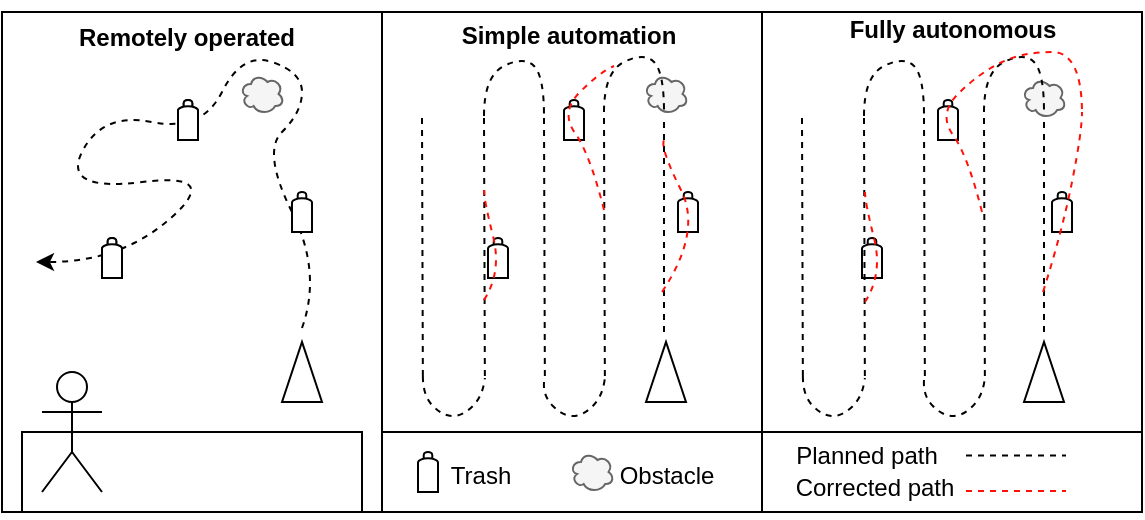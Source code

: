 <mxfile version="21.2.9" type="device">
  <diagram name="Page-1" id="pQXiMIiuuoNuS67WZc6c">
    <mxGraphModel dx="956" dy="636" grid="1" gridSize="10" guides="1" tooltips="1" connect="1" arrows="1" fold="1" page="1" pageScale="1" pageWidth="850" pageHeight="1100" math="0" shadow="0">
      <root>
        <mxCell id="0" />
        <mxCell id="1" parent="0" />
        <mxCell id="JehX5wkXH-OCQ7s4x-Md-1" value="" style="rounded=0;whiteSpace=wrap;html=1;" vertex="1" parent="1">
          <mxGeometry x="130" y="240" width="190" height="250" as="geometry" />
        </mxCell>
        <mxCell id="JehX5wkXH-OCQ7s4x-Md-2" value="" style="rounded=0;whiteSpace=wrap;html=1;" vertex="1" parent="1">
          <mxGeometry x="320" y="240" width="190" height="250" as="geometry" />
        </mxCell>
        <mxCell id="JehX5wkXH-OCQ7s4x-Md-3" value="" style="rounded=0;whiteSpace=wrap;html=1;" vertex="1" parent="1">
          <mxGeometry x="510" y="240" width="190" height="250" as="geometry" />
        </mxCell>
        <mxCell id="JehX5wkXH-OCQ7s4x-Md-6" value="" style="whiteSpace=wrap;html=1;" vertex="1" parent="1">
          <mxGeometry x="140" y="450" width="170" height="40" as="geometry" />
        </mxCell>
        <mxCell id="JehX5wkXH-OCQ7s4x-Md-7" value="" style="whiteSpace=wrap;html=1;" vertex="1" parent="1">
          <mxGeometry x="320" y="450" width="190" height="40" as="geometry" />
        </mxCell>
        <mxCell id="JehX5wkXH-OCQ7s4x-Md-8" value="" style="whiteSpace=wrap;html=1;" vertex="1" parent="1">
          <mxGeometry x="510" y="450" width="190" height="40" as="geometry" />
        </mxCell>
        <mxCell id="JehX5wkXH-OCQ7s4x-Md-5" value="Actor" style="shape=umlActor;verticalLabelPosition=bottom;verticalAlign=top;html=1;outlineConnect=0;fontColor=none;noLabel=1;" vertex="1" parent="1">
          <mxGeometry x="150" y="420" width="30" height="60" as="geometry" />
        </mxCell>
        <mxCell id="JehX5wkXH-OCQ7s4x-Md-13" value="" style="curved=1;endArrow=classic;html=1;rounded=0;dashed=1;" edge="1" parent="1">
          <mxGeometry width="50" height="50" relative="1" as="geometry">
            <mxPoint x="280" y="398" as="sourcePoint" />
            <mxPoint x="147" y="365" as="targetPoint" />
            <Array as="points">
              <mxPoint x="290" y="370" />
              <mxPoint x="260" y="310" />
              <mxPoint x="280" y="290" />
              <mxPoint x="280" y="270" />
              <mxPoint x="250" y="260" />
              <mxPoint x="230" y="300" />
              <mxPoint x="180" y="290" />
              <mxPoint x="160" y="330" />
              <mxPoint x="240" y="320" />
              <mxPoint x="190" y="365" />
            </Array>
          </mxGeometry>
        </mxCell>
        <mxCell id="JehX5wkXH-OCQ7s4x-Md-16" value="" style="shape=mxgraph.pid.vessels.gas_bottle;html=1;pointerEvents=1;align=center;verticalLabelPosition=bottom;verticalAlign=top;dashed=0;" vertex="1" parent="1">
          <mxGeometry x="180" y="353" width="10" height="20" as="geometry" />
        </mxCell>
        <mxCell id="JehX5wkXH-OCQ7s4x-Md-18" value="" style="triangle;whiteSpace=wrap;html=1;rotation=-90;" vertex="1" parent="1">
          <mxGeometry x="265" y="410" width="30" height="20" as="geometry" />
        </mxCell>
        <mxCell id="JehX5wkXH-OCQ7s4x-Md-20" value="" style="shape=mxgraph.pid.vessels.gas_bottle;html=1;pointerEvents=1;align=center;verticalLabelPosition=bottom;verticalAlign=top;dashed=0;" vertex="1" parent="1">
          <mxGeometry x="275" y="330" width="10" height="20" as="geometry" />
        </mxCell>
        <mxCell id="JehX5wkXH-OCQ7s4x-Md-22" value="" style="shape=mxgraph.pid.vessels.gas_bottle;html=1;pointerEvents=1;align=center;verticalLabelPosition=bottom;verticalAlign=top;dashed=0;" vertex="1" parent="1">
          <mxGeometry x="218" y="284" width="10" height="20" as="geometry" />
        </mxCell>
        <mxCell id="JehX5wkXH-OCQ7s4x-Md-23" value="" style="shape=mxgraph.pid.vessels.gas_bottle;html=1;pointerEvents=1;align=center;verticalLabelPosition=bottom;verticalAlign=top;dashed=0;" vertex="1" parent="1">
          <mxGeometry x="180" y="353" width="10" height="20" as="geometry" />
        </mxCell>
        <mxCell id="JehX5wkXH-OCQ7s4x-Md-24" value="" style="shape=mxgraph.pid.vessels.gas_bottle;html=1;pointerEvents=1;align=center;verticalLabelPosition=bottom;verticalAlign=top;dashed=0;" vertex="1" parent="1">
          <mxGeometry x="218" y="284" width="10" height="20" as="geometry" />
        </mxCell>
        <mxCell id="JehX5wkXH-OCQ7s4x-Md-25" value="" style="shape=mxgraph.pid.vessels.gas_bottle;html=1;pointerEvents=1;align=center;verticalLabelPosition=bottom;verticalAlign=top;dashed=0;" vertex="1" parent="1">
          <mxGeometry x="468" y="330" width="10" height="20" as="geometry" />
        </mxCell>
        <mxCell id="JehX5wkXH-OCQ7s4x-Md-26" value="" style="shape=mxgraph.pid.vessels.gas_bottle;html=1;pointerEvents=1;align=center;verticalLabelPosition=bottom;verticalAlign=top;dashed=0;" vertex="1" parent="1">
          <mxGeometry x="373" y="353" width="10" height="20" as="geometry" />
        </mxCell>
        <mxCell id="JehX5wkXH-OCQ7s4x-Md-27" value="" style="shape=mxgraph.pid.vessels.gas_bottle;html=1;pointerEvents=1;align=center;verticalLabelPosition=bottom;verticalAlign=top;dashed=0;" vertex="1" parent="1">
          <mxGeometry x="411" y="284" width="10" height="20" as="geometry" />
        </mxCell>
        <mxCell id="JehX5wkXH-OCQ7s4x-Md-28" value="" style="shape=mxgraph.pid.vessels.gas_bottle;html=1;pointerEvents=1;align=center;verticalLabelPosition=bottom;verticalAlign=top;dashed=0;" vertex="1" parent="1">
          <mxGeometry x="655" y="330" width="10" height="20" as="geometry" />
        </mxCell>
        <mxCell id="JehX5wkXH-OCQ7s4x-Md-29" value="" style="shape=mxgraph.pid.vessels.gas_bottle;html=1;pointerEvents=1;align=center;verticalLabelPosition=bottom;verticalAlign=top;dashed=0;" vertex="1" parent="1">
          <mxGeometry x="560" y="353" width="10" height="20" as="geometry" />
        </mxCell>
        <mxCell id="JehX5wkXH-OCQ7s4x-Md-30" value="" style="shape=mxgraph.pid.vessels.gas_bottle;html=1;pointerEvents=1;align=center;verticalLabelPosition=bottom;verticalAlign=top;dashed=0;" vertex="1" parent="1">
          <mxGeometry x="598" y="284" width="10" height="20" as="geometry" />
        </mxCell>
        <mxCell id="JehX5wkXH-OCQ7s4x-Md-31" value="&lt;b&gt;Remotely operated&lt;/b&gt;" style="text;html=1;align=center;verticalAlign=middle;resizable=0;points=[];autosize=1;strokeColor=none;fillColor=none;" vertex="1" parent="1">
          <mxGeometry x="157" y="238" width="130" height="30" as="geometry" />
        </mxCell>
        <mxCell id="JehX5wkXH-OCQ7s4x-Md-33" value="" style="ellipse;shape=cloud;whiteSpace=wrap;html=1;fillColor=#f5f5f5;fontColor=#333333;strokeColor=#666666;" vertex="1" parent="1">
          <mxGeometry x="451" y="271" width="22" height="20" as="geometry" />
        </mxCell>
        <mxCell id="JehX5wkXH-OCQ7s4x-Md-34" value="" style="ellipse;shape=cloud;whiteSpace=wrap;html=1;fillColor=#f5f5f5;fontColor=#333333;strokeColor=#666666;" vertex="1" parent="1">
          <mxGeometry x="249" y="271" width="22" height="20" as="geometry" />
        </mxCell>
        <mxCell id="JehX5wkXH-OCQ7s4x-Md-35" value="" style="ellipse;shape=cloud;whiteSpace=wrap;html=1;fillColor=#f5f5f5;fontColor=#333333;strokeColor=#666666;" vertex="1" parent="1">
          <mxGeometry x="640" y="273" width="22" height="20" as="geometry" />
        </mxCell>
        <mxCell id="JehX5wkXH-OCQ7s4x-Md-47" value="" style="endArrow=none;dashed=1;html=1;strokeWidth=1;rounded=0;" edge="1" parent="1">
          <mxGeometry width="50" height="50" relative="1" as="geometry">
            <mxPoint x="401.43" y="422" as="sourcePoint" />
            <mxPoint x="401" y="292" as="targetPoint" />
          </mxGeometry>
        </mxCell>
        <mxCell id="JehX5wkXH-OCQ7s4x-Md-48" value="" style="endArrow=none;dashed=1;html=1;strokeWidth=1;rounded=0;" edge="1" parent="1">
          <mxGeometry width="50" height="50" relative="1" as="geometry">
            <mxPoint x="371.43" y="422" as="sourcePoint" />
            <mxPoint x="371" y="292" as="targetPoint" />
          </mxGeometry>
        </mxCell>
        <mxCell id="JehX5wkXH-OCQ7s4x-Md-49" value="" style="endArrow=none;dashed=1;html=1;strokeWidth=1;rounded=0;" edge="1" parent="1">
          <mxGeometry width="50" height="50" relative="1" as="geometry">
            <mxPoint x="340.43" y="422" as="sourcePoint" />
            <mxPoint x="340" y="292" as="targetPoint" />
          </mxGeometry>
        </mxCell>
        <mxCell id="JehX5wkXH-OCQ7s4x-Md-50" value="" style="endArrow=none;dashed=1;html=1;strokeWidth=1;rounded=0;" edge="1" parent="1">
          <mxGeometry width="50" height="50" relative="1" as="geometry">
            <mxPoint x="461" y="400" as="sourcePoint" />
            <mxPoint x="461" y="292" as="targetPoint" />
          </mxGeometry>
        </mxCell>
        <mxCell id="JehX5wkXH-OCQ7s4x-Md-51" value="" style="endArrow=none;dashed=1;html=1;strokeWidth=1;rounded=0;" edge="1" parent="1">
          <mxGeometry width="50" height="50" relative="1" as="geometry">
            <mxPoint x="431.43" y="422" as="sourcePoint" />
            <mxPoint x="431" y="292" as="targetPoint" />
          </mxGeometry>
        </mxCell>
        <mxCell id="JehX5wkXH-OCQ7s4x-Md-52" value="" style="curved=1;endArrow=none;html=1;rounded=0;endFill=0;dashed=1;" edge="1" parent="1">
          <mxGeometry width="50" height="50" relative="1" as="geometry">
            <mxPoint x="371" y="292" as="sourcePoint" />
            <mxPoint x="401" y="292" as="targetPoint" />
            <Array as="points">
              <mxPoint x="371" y="272" />
              <mxPoint x="391" y="262" />
              <mxPoint x="401" y="272" />
            </Array>
          </mxGeometry>
        </mxCell>
        <mxCell id="JehX5wkXH-OCQ7s4x-Md-53" value="" style="curved=1;endArrow=none;html=1;rounded=0;endFill=0;dashed=1;" edge="1" parent="1">
          <mxGeometry width="50" height="50" relative="1" as="geometry">
            <mxPoint x="431" y="290" as="sourcePoint" />
            <mxPoint x="461" y="290" as="targetPoint" />
            <Array as="points">
              <mxPoint x="431" y="270" />
              <mxPoint x="451" y="260" />
              <mxPoint x="461" y="270" />
            </Array>
          </mxGeometry>
        </mxCell>
        <mxCell id="JehX5wkXH-OCQ7s4x-Md-54" value="" style="curved=1;endArrow=none;html=1;rounded=0;endFill=0;dashed=1;" edge="1" parent="1">
          <mxGeometry width="50" height="50" relative="1" as="geometry">
            <mxPoint x="340.43" y="422" as="sourcePoint" />
            <mxPoint x="371.43" y="423" as="targetPoint" />
            <Array as="points">
              <mxPoint x="340.43" y="432" />
              <mxPoint x="350.43" y="442" />
              <mxPoint x="360.43" y="442" />
              <mxPoint x="370.43" y="432" />
            </Array>
          </mxGeometry>
        </mxCell>
        <mxCell id="JehX5wkXH-OCQ7s4x-Md-55" value="" style="curved=1;endArrow=none;html=1;rounded=0;endFill=0;dashed=1;" edge="1" parent="1">
          <mxGeometry width="50" height="50" relative="1" as="geometry">
            <mxPoint x="401" y="425" as="sourcePoint" />
            <mxPoint x="431.43" y="423" as="targetPoint" />
            <Array as="points">
              <mxPoint x="400.43" y="432" />
              <mxPoint x="410.43" y="442" />
              <mxPoint x="420.43" y="442" />
              <mxPoint x="430.43" y="432" />
            </Array>
          </mxGeometry>
        </mxCell>
        <mxCell id="JehX5wkXH-OCQ7s4x-Md-65" value="" style="endArrow=none;dashed=1;html=1;strokeWidth=1;rounded=0;" edge="1" parent="1">
          <mxGeometry width="50" height="50" relative="1" as="geometry">
            <mxPoint x="591.43" y="422" as="sourcePoint" />
            <mxPoint x="591" y="292" as="targetPoint" />
          </mxGeometry>
        </mxCell>
        <mxCell id="JehX5wkXH-OCQ7s4x-Md-66" value="" style="endArrow=none;dashed=1;html=1;strokeWidth=1;rounded=0;" edge="1" parent="1">
          <mxGeometry width="50" height="50" relative="1" as="geometry">
            <mxPoint x="561.43" y="422" as="sourcePoint" />
            <mxPoint x="561" y="292" as="targetPoint" />
          </mxGeometry>
        </mxCell>
        <mxCell id="JehX5wkXH-OCQ7s4x-Md-67" value="" style="endArrow=none;dashed=1;html=1;strokeWidth=1;rounded=0;" edge="1" parent="1">
          <mxGeometry width="50" height="50" relative="1" as="geometry">
            <mxPoint x="530.43" y="422" as="sourcePoint" />
            <mxPoint x="530" y="292" as="targetPoint" />
          </mxGeometry>
        </mxCell>
        <mxCell id="JehX5wkXH-OCQ7s4x-Md-68" value="" style="endArrow=none;dashed=1;html=1;strokeWidth=1;rounded=0;" edge="1" parent="1">
          <mxGeometry width="50" height="50" relative="1" as="geometry">
            <mxPoint x="651" y="400" as="sourcePoint" />
            <mxPoint x="651" y="292" as="targetPoint" />
          </mxGeometry>
        </mxCell>
        <mxCell id="JehX5wkXH-OCQ7s4x-Md-69" value="" style="endArrow=none;dashed=1;html=1;strokeWidth=1;rounded=0;" edge="1" parent="1">
          <mxGeometry width="50" height="50" relative="1" as="geometry">
            <mxPoint x="621.43" y="422" as="sourcePoint" />
            <mxPoint x="621" y="292" as="targetPoint" />
          </mxGeometry>
        </mxCell>
        <mxCell id="JehX5wkXH-OCQ7s4x-Md-70" value="" style="curved=1;endArrow=none;html=1;rounded=0;endFill=0;dashed=1;" edge="1" parent="1">
          <mxGeometry width="50" height="50" relative="1" as="geometry">
            <mxPoint x="561" y="292" as="sourcePoint" />
            <mxPoint x="591" y="292" as="targetPoint" />
            <Array as="points">
              <mxPoint x="561" y="272" />
              <mxPoint x="581" y="262" />
              <mxPoint x="591" y="272" />
            </Array>
          </mxGeometry>
        </mxCell>
        <mxCell id="JehX5wkXH-OCQ7s4x-Md-71" value="" style="curved=1;endArrow=none;html=1;rounded=0;endFill=0;dashed=1;" edge="1" parent="1">
          <mxGeometry width="50" height="50" relative="1" as="geometry">
            <mxPoint x="621" y="290" as="sourcePoint" />
            <mxPoint x="651" y="290" as="targetPoint" />
            <Array as="points">
              <mxPoint x="621" y="270" />
              <mxPoint x="641" y="260" />
              <mxPoint x="651" y="270" />
            </Array>
          </mxGeometry>
        </mxCell>
        <mxCell id="JehX5wkXH-OCQ7s4x-Md-72" value="" style="curved=1;endArrow=none;html=1;rounded=0;endFill=0;dashed=1;" edge="1" parent="1">
          <mxGeometry width="50" height="50" relative="1" as="geometry">
            <mxPoint x="530.43" y="422" as="sourcePoint" />
            <mxPoint x="561.43" y="423" as="targetPoint" />
            <Array as="points">
              <mxPoint x="530.43" y="432" />
              <mxPoint x="540.43" y="442" />
              <mxPoint x="550.43" y="442" />
              <mxPoint x="560.43" y="432" />
            </Array>
          </mxGeometry>
        </mxCell>
        <mxCell id="JehX5wkXH-OCQ7s4x-Md-73" value="" style="curved=1;endArrow=none;html=1;rounded=0;endFill=0;dashed=1;" edge="1" parent="1">
          <mxGeometry width="50" height="50" relative="1" as="geometry">
            <mxPoint x="591" y="424" as="sourcePoint" />
            <mxPoint x="621.43" y="423" as="targetPoint" />
            <Array as="points">
              <mxPoint x="590.43" y="432" />
              <mxPoint x="600.43" y="442" />
              <mxPoint x="610.43" y="442" />
              <mxPoint x="620.43" y="432" />
            </Array>
          </mxGeometry>
        </mxCell>
        <mxCell id="JehX5wkXH-OCQ7s4x-Md-74" value="&lt;b&gt;Simple automation&lt;/b&gt;" style="text;html=1;align=center;verticalAlign=middle;resizable=0;points=[];autosize=1;strokeColor=none;fillColor=none;" vertex="1" parent="1">
          <mxGeometry x="348" y="237" width="130" height="30" as="geometry" />
        </mxCell>
        <mxCell id="JehX5wkXH-OCQ7s4x-Md-75" value="&lt;b&gt;Fully autonomous&lt;/b&gt;" style="text;html=1;align=center;verticalAlign=middle;resizable=0;points=[];autosize=1;strokeColor=none;fillColor=none;" vertex="1" parent="1">
          <mxGeometry x="540" y="234" width="130" height="30" as="geometry" />
        </mxCell>
        <mxCell id="JehX5wkXH-OCQ7s4x-Md-76" value="" style="shape=mxgraph.pid.vessels.gas_bottle;html=1;pointerEvents=1;align=center;verticalLabelPosition=bottom;verticalAlign=top;dashed=0;" vertex="1" parent="1">
          <mxGeometry x="338" y="460" width="10" height="20" as="geometry" />
        </mxCell>
        <mxCell id="JehX5wkXH-OCQ7s4x-Md-77" value="Trash" style="text;html=1;align=center;verticalAlign=middle;resizable=0;points=[];autosize=1;strokeColor=none;fillColor=none;" vertex="1" parent="1">
          <mxGeometry x="344" y="457" width="50" height="30" as="geometry" />
        </mxCell>
        <mxCell id="JehX5wkXH-OCQ7s4x-Md-78" value="" style="ellipse;shape=cloud;whiteSpace=wrap;html=1;fillColor=#f5f5f5;fontColor=#333333;strokeColor=#666666;" vertex="1" parent="1">
          <mxGeometry x="414" y="460" width="22" height="20" as="geometry" />
        </mxCell>
        <mxCell id="JehX5wkXH-OCQ7s4x-Md-79" value="Obstacle" style="text;html=1;align=center;verticalAlign=middle;resizable=0;points=[];autosize=1;strokeColor=none;fillColor=none;" vertex="1" parent="1">
          <mxGeometry x="427" y="457" width="70" height="30" as="geometry" />
        </mxCell>
        <mxCell id="JehX5wkXH-OCQ7s4x-Md-80" value="Planned path" style="text;html=1;align=center;verticalAlign=middle;resizable=0;points=[];autosize=1;strokeColor=none;fillColor=none;" vertex="1" parent="1">
          <mxGeometry x="517" y="447" width="90" height="30" as="geometry" />
        </mxCell>
        <mxCell id="JehX5wkXH-OCQ7s4x-Md-81" value="Corrected path" style="text;html=1;align=center;verticalAlign=middle;resizable=0;points=[];autosize=1;strokeColor=none;fillColor=none;" vertex="1" parent="1">
          <mxGeometry x="516" y="463" width="100" height="30" as="geometry" />
        </mxCell>
        <mxCell id="JehX5wkXH-OCQ7s4x-Md-82" value="" style="endArrow=none;html=1;rounded=0;dashed=1;" edge="1" parent="1">
          <mxGeometry width="50" height="50" relative="1" as="geometry">
            <mxPoint x="612" y="461.77" as="sourcePoint" />
            <mxPoint x="662" y="461.77" as="targetPoint" />
          </mxGeometry>
        </mxCell>
        <mxCell id="JehX5wkXH-OCQ7s4x-Md-83" value="" style="endArrow=none;html=1;rounded=0;dashed=1;strokeColor=#FF1008;" edge="1" parent="1">
          <mxGeometry width="50" height="50" relative="1" as="geometry">
            <mxPoint x="612" y="479.53" as="sourcePoint" />
            <mxPoint x="662" y="479.53" as="targetPoint" />
          </mxGeometry>
        </mxCell>
        <mxCell id="JehX5wkXH-OCQ7s4x-Md-85" value="" style="curved=1;endArrow=none;html=1;rounded=0;strokeColor=#FF1008;endFill=0;dashed=1;" edge="1" parent="1">
          <mxGeometry width="50" height="50" relative="1" as="geometry">
            <mxPoint x="371" y="384" as="sourcePoint" />
            <mxPoint x="371" y="329" as="targetPoint" />
            <Array as="points">
              <mxPoint x="380" y="370" />
              <mxPoint x="371" y="334" />
            </Array>
          </mxGeometry>
        </mxCell>
        <mxCell id="JehX5wkXH-OCQ7s4x-Md-88" value="" style="curved=1;endArrow=none;html=1;rounded=0;strokeColor=#FF1008;endFill=0;dashed=1;" edge="1" parent="1">
          <mxGeometry width="50" height="50" relative="1" as="geometry">
            <mxPoint x="460" y="380" as="sourcePoint" />
            <mxPoint x="461" y="304" as="targetPoint" />
            <Array as="points">
              <mxPoint x="480" y="350" />
              <mxPoint x="459" y="308" />
            </Array>
          </mxGeometry>
        </mxCell>
        <mxCell id="JehX5wkXH-OCQ7s4x-Md-89" value="" style="curved=1;endArrow=none;html=1;rounded=0;strokeColor=#FF1008;endFill=0;dashed=1;" edge="1" parent="1">
          <mxGeometry width="50" height="50" relative="1" as="geometry">
            <mxPoint x="650.5" y="380" as="sourcePoint" />
            <mxPoint x="670" y="290" as="targetPoint" />
            <Array as="points">
              <mxPoint x="660" y="350" />
              <mxPoint x="670" y="300" />
            </Array>
          </mxGeometry>
        </mxCell>
        <mxCell id="JehX5wkXH-OCQ7s4x-Md-90" value="" style="curved=1;endArrow=none;html=1;rounded=0;strokeColor=#FF1008;endFill=0;dashed=1;" edge="1" parent="1">
          <mxGeometry width="50" height="50" relative="1" as="geometry">
            <mxPoint x="620" y="340" as="sourcePoint" />
            <mxPoint x="670" y="291" as="targetPoint" />
            <Array as="points">
              <mxPoint x="613" y="312" />
              <mxPoint x="598" y="291" />
              <mxPoint x="618" y="271" />
              <mxPoint x="640" y="260" />
              <mxPoint x="670" y="260" />
            </Array>
          </mxGeometry>
        </mxCell>
        <mxCell id="JehX5wkXH-OCQ7s4x-Md-91" value="" style="curved=1;endArrow=none;html=1;rounded=0;strokeColor=#FF1008;endFill=0;dashed=1;" edge="1" parent="1">
          <mxGeometry width="50" height="50" relative="1" as="geometry">
            <mxPoint x="561.5" y="385" as="sourcePoint" />
            <mxPoint x="561.5" y="330" as="targetPoint" />
            <Array as="points">
              <mxPoint x="570.5" y="371" />
              <mxPoint x="561.5" y="335" />
            </Array>
          </mxGeometry>
        </mxCell>
        <mxCell id="JehX5wkXH-OCQ7s4x-Md-92" value="" style="curved=1;endArrow=none;html=1;rounded=0;strokeColor=#FF1008;endFill=0;dashed=1;" edge="1" parent="1">
          <mxGeometry width="50" height="50" relative="1" as="geometry">
            <mxPoint x="431" y="339" as="sourcePoint" />
            <mxPoint x="436" y="267" as="targetPoint" />
            <Array as="points">
              <mxPoint x="424" y="311" />
              <mxPoint x="409" y="290" />
              <mxPoint x="429" y="270" />
            </Array>
          </mxGeometry>
        </mxCell>
        <mxCell id="JehX5wkXH-OCQ7s4x-Md-93" value="" style="triangle;whiteSpace=wrap;html=1;rotation=-90;" vertex="1" parent="1">
          <mxGeometry x="447" y="410" width="30" height="20" as="geometry" />
        </mxCell>
        <mxCell id="JehX5wkXH-OCQ7s4x-Md-94" value="" style="triangle;whiteSpace=wrap;html=1;rotation=-90;" vertex="1" parent="1">
          <mxGeometry x="636" y="410" width="30" height="20" as="geometry" />
        </mxCell>
      </root>
    </mxGraphModel>
  </diagram>
</mxfile>
